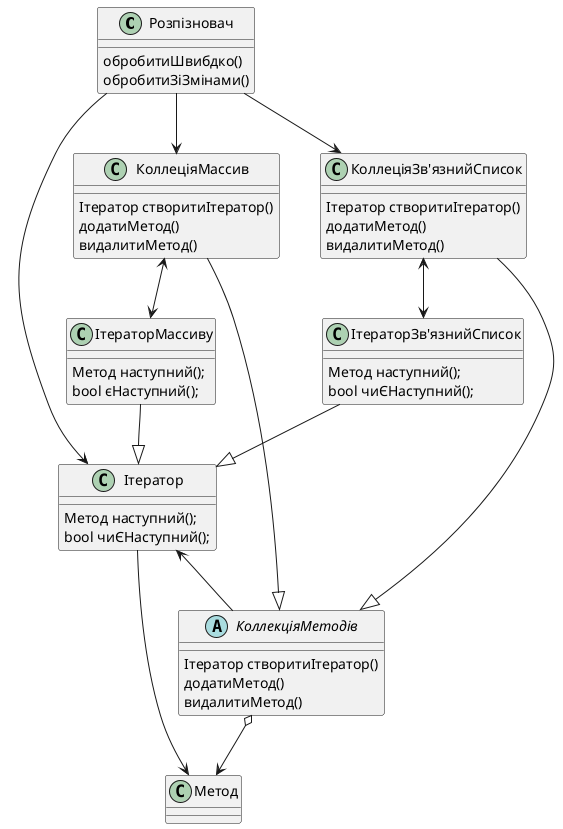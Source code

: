 @startuml

class Розпізновач {
    обробитиШвибдко()
    обробитиЗіЗмінами()
}

class Ітератор {
   Метод наступний();
   bool чиЄНаступний();
}

abstract class КоллекціяМетодів {
   Ітератор створитиІтератор()
   додатиМетод()
   видалитиМетод()
}

class КоллеціяЗв'язнийСписок{
    Ітератор створитиІтератор()
    додатиМетод()
    видалитиМетод()
}

class КоллеціяМассив{
    Ітератор створитиІтератор()
     додатиМетод()
     видалитиМетод()
}

class ІтераторМассиву {
     Метод наступний();
     bool єНаступний();
}


class ІтераторЗв'язнийСписок {
     Метод наступний();
     bool чиЄНаступний();
}


"КоллеціяЗв'язнийСписок" --|> КоллекціяМетодів
"КоллеціяМассив" --|> КоллекціяМетодів
"ІтераторЗв'язнийСписок" --|> Ітератор
"ІтераторМассиву" --|> Ітератор
КоллекціяМетодів o--> Метод
Ітератор --> Метод
Ітератор <-- Розпізновач
Ітератор <-- КоллекціяМетодів
"КоллеціяЗв'язнийСписок" <--> "ІтераторЗв'язнийСписок"
"КоллеціяМассив" <--> "ІтераторМассиву"
Розпізновач --> "КоллеціяЗв'язнийСписок"
Розпізновач --> КоллеціяМассив
@enduml